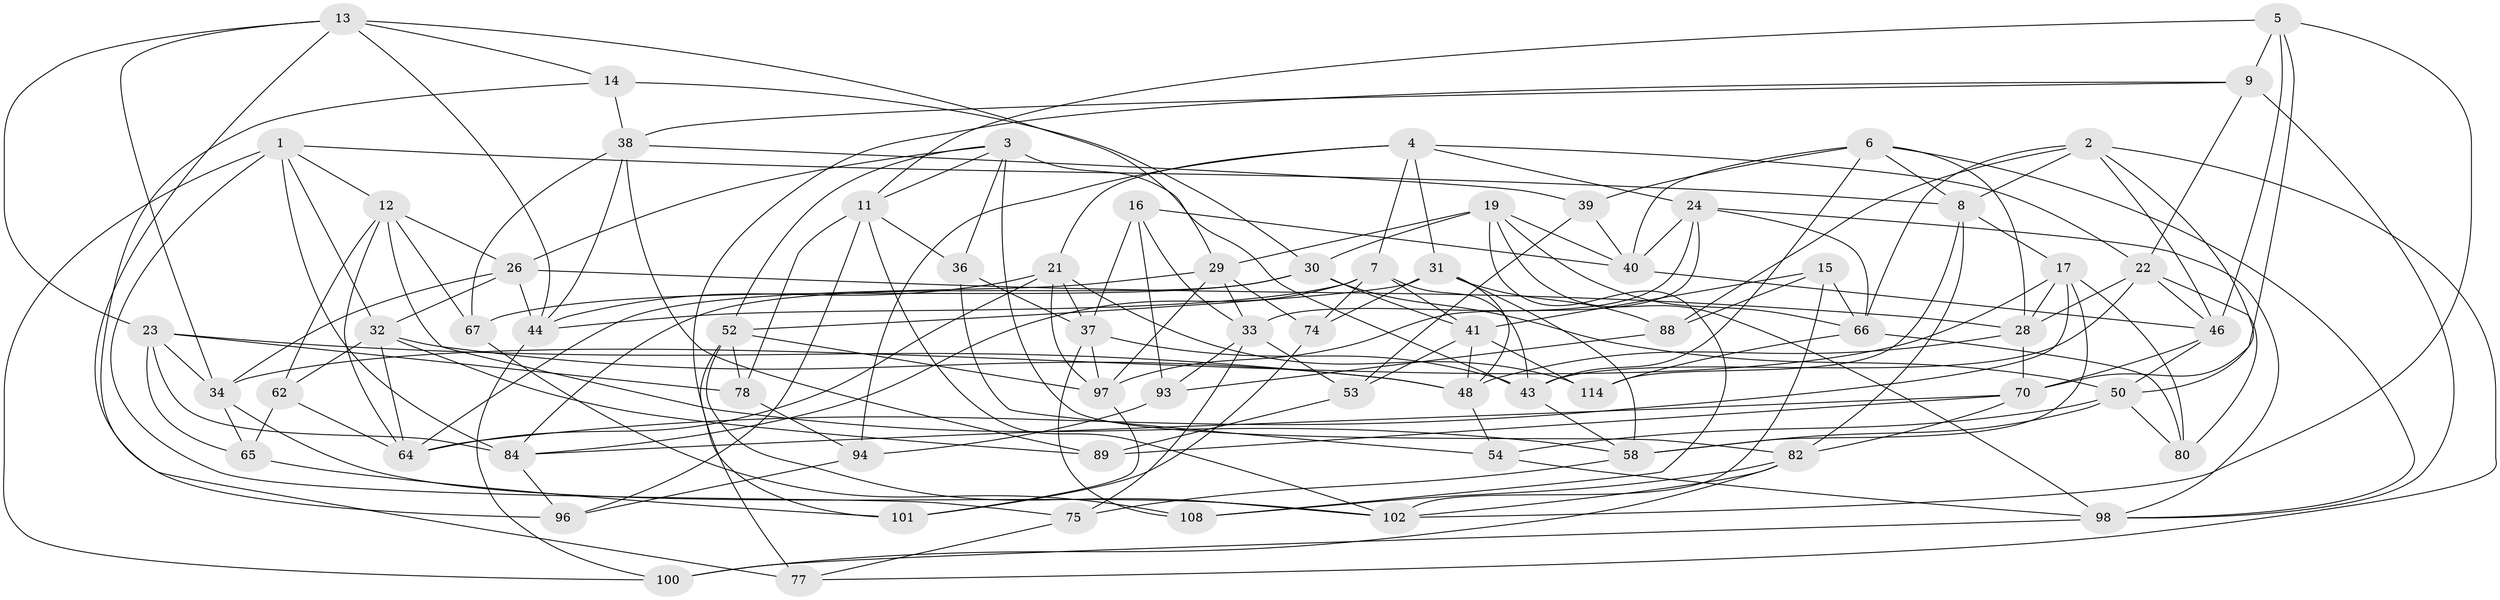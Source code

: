 // original degree distribution, {4: 1.0}
// Generated by graph-tools (version 1.1) at 2025/42/03/06/25 10:42:22]
// undirected, 69 vertices, 182 edges
graph export_dot {
graph [start="1"]
  node [color=gray90,style=filled];
  1 [super="+72"];
  2 [super="+51"];
  3 [super="+59"];
  4 [super="+68"];
  5 [super="+45"];
  6 [super="+42"];
  7 [super="+10"];
  8 [super="+85"];
  9 [super="+90"];
  11 [super="+83"];
  12 [super="+27"];
  13 [super="+18"];
  14;
  15;
  16;
  17 [super="+20"];
  19 [super="+81"];
  21 [super="+25"];
  22 [super="+49"];
  23 [super="+35"];
  24 [super="+91"];
  26 [super="+109"];
  28 [super="+63"];
  29 [super="+47"];
  30 [super="+103"];
  31 [super="+112"];
  32 [super="+61"];
  33 [super="+79"];
  34 [super="+60"];
  36;
  37 [super="+69"];
  38 [super="+56"];
  39;
  40 [super="+55"];
  41 [super="+95"];
  43 [super="+105"];
  44 [super="+87"];
  46 [super="+113"];
  48 [super="+57"];
  50 [super="+104"];
  52 [super="+76"];
  53;
  54;
  58 [super="+71"];
  62;
  64 [super="+92"];
  65;
  66 [super="+73"];
  67;
  70 [super="+107"];
  74;
  75;
  77;
  78;
  80;
  82 [super="+86"];
  84 [super="+111"];
  88;
  89;
  93;
  94;
  96;
  97 [super="+99"];
  98 [super="+110"];
  100;
  101;
  102 [super="+106"];
  108;
  114;
  1 -- 100;
  1 -- 75;
  1 -- 8;
  1 -- 84;
  1 -- 12;
  1 -- 32;
  2 -- 66;
  2 -- 50;
  2 -- 8;
  2 -- 88;
  2 -- 77;
  2 -- 46;
  3 -- 36;
  3 -- 82;
  3 -- 43;
  3 -- 52;
  3 -- 11;
  3 -- 26;
  4 -- 24;
  4 -- 7;
  4 -- 21;
  4 -- 94;
  4 -- 31;
  4 -- 22;
  5 -- 102;
  5 -- 9 [weight=2];
  5 -- 11;
  5 -- 46;
  5 -- 70;
  6 -- 28;
  6 -- 40;
  6 -- 98;
  6 -- 8;
  6 -- 43;
  6 -- 39;
  7 -- 74;
  7 -- 44;
  7 -- 84;
  7 -- 43;
  7 -- 41;
  8 -- 17;
  8 -- 82;
  8 -- 114;
  9 -- 22;
  9 -- 98;
  9 -- 101;
  9 -- 38;
  11 -- 102;
  11 -- 36;
  11 -- 78;
  11 -- 96;
  12 -- 64;
  12 -- 26;
  12 -- 58;
  12 -- 67;
  12 -- 62;
  13 -- 34;
  13 -- 23;
  13 -- 29;
  13 -- 77;
  13 -- 44;
  13 -- 14;
  14 -- 96;
  14 -- 30;
  14 -- 38;
  15 -- 88;
  15 -- 102;
  15 -- 66;
  15 -- 41;
  16 -- 93;
  16 -- 33;
  16 -- 37;
  16 -- 40;
  17 -- 28;
  17 -- 80;
  17 -- 34;
  17 -- 64;
  17 -- 58;
  19 -- 29;
  19 -- 40;
  19 -- 66;
  19 -- 98;
  19 -- 108;
  19 -- 30;
  21 -- 114;
  21 -- 97;
  21 -- 44;
  21 -- 64;
  21 -- 37;
  22 -- 28;
  22 -- 43;
  22 -- 46;
  22 -- 80;
  23 -- 65;
  23 -- 48;
  23 -- 34;
  23 -- 84;
  23 -- 78;
  24 -- 40;
  24 -- 97;
  24 -- 66;
  24 -- 98;
  24 -- 33;
  26 -- 32;
  26 -- 28;
  26 -- 44;
  26 -- 34;
  28 -- 48;
  28 -- 70;
  29 -- 64;
  29 -- 33;
  29 -- 74;
  29 -- 97;
  30 -- 50;
  30 -- 84;
  30 -- 67;
  30 -- 41;
  31 -- 48;
  31 -- 88;
  31 -- 74;
  31 -- 58;
  31 -- 52;
  32 -- 89;
  32 -- 48;
  32 -- 64;
  32 -- 62;
  33 -- 75;
  33 -- 93;
  33 -- 53;
  34 -- 65;
  34 -- 102;
  36 -- 37;
  36 -- 54;
  37 -- 108;
  37 -- 97;
  37 -- 43;
  38 -- 39;
  38 -- 44;
  38 -- 89;
  38 -- 67;
  39 -- 53;
  39 -- 40;
  40 -- 46;
  41 -- 114;
  41 -- 53;
  41 -- 48;
  43 -- 58;
  44 -- 100;
  46 -- 50;
  46 -- 70;
  48 -- 54;
  50 -- 80;
  50 -- 58;
  50 -- 54;
  52 -- 77;
  52 -- 97;
  52 -- 78;
  52 -- 102;
  53 -- 89;
  54 -- 98;
  58 -- 75;
  62 -- 65;
  62 -- 64;
  65 -- 101;
  66 -- 80;
  66 -- 114;
  67 -- 108;
  70 -- 82;
  70 -- 84;
  70 -- 89;
  74 -- 101;
  75 -- 77;
  78 -- 94;
  82 -- 108;
  82 -- 100;
  82 -- 102;
  84 -- 96;
  88 -- 93;
  93 -- 94;
  94 -- 96;
  97 -- 101;
  98 -- 100;
}
